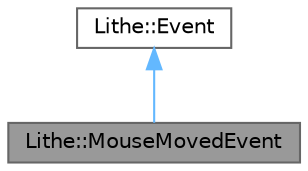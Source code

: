 digraph "Lithe::MouseMovedEvent"
{
 // LATEX_PDF_SIZE
  bgcolor="transparent";
  edge [fontname=Helvetica,fontsize=10,labelfontname=Helvetica,labelfontsize=10];
  node [fontname=Helvetica,fontsize=10,shape=box,height=0.2,width=0.4];
  Node1 [id="Node000001",label="Lithe::MouseMovedEvent",height=0.2,width=0.4,color="gray40", fillcolor="grey60", style="filled", fontcolor="black",tooltip="Class for mouse move event."];
  Node2 -> Node1 [id="edge1_Node000001_Node000002",dir="back",color="steelblue1",style="solid",tooltip=" "];
  Node2 [id="Node000002",label="Lithe::Event",height=0.2,width=0.4,color="gray40", fillcolor="white", style="filled",URL="$class_lithe_1_1_event.html",tooltip="Base class for all event types, categories and sources."];
}
